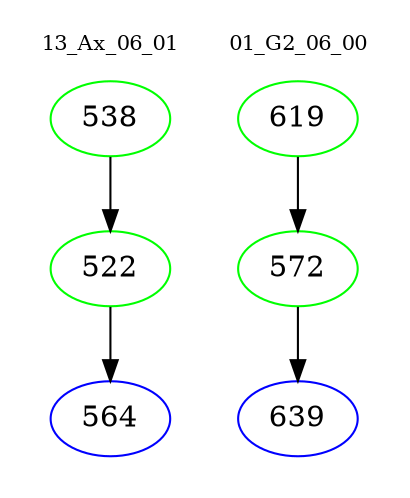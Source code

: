 digraph{
subgraph cluster_0 {
color = white
label = "13_Ax_06_01";
fontsize=10;
T0_538 [label="538", color="green"]
T0_538 -> T0_522 [color="black"]
T0_522 [label="522", color="green"]
T0_522 -> T0_564 [color="black"]
T0_564 [label="564", color="blue"]
}
subgraph cluster_1 {
color = white
label = "01_G2_06_00";
fontsize=10;
T1_619 [label="619", color="green"]
T1_619 -> T1_572 [color="black"]
T1_572 [label="572", color="green"]
T1_572 -> T1_639 [color="black"]
T1_639 [label="639", color="blue"]
}
}
